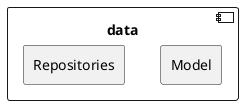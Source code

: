 @startuml
'https://plantuml.com/component-diagram


component data {
    rectangle Model
    rectangle Repositories
}

@enduml